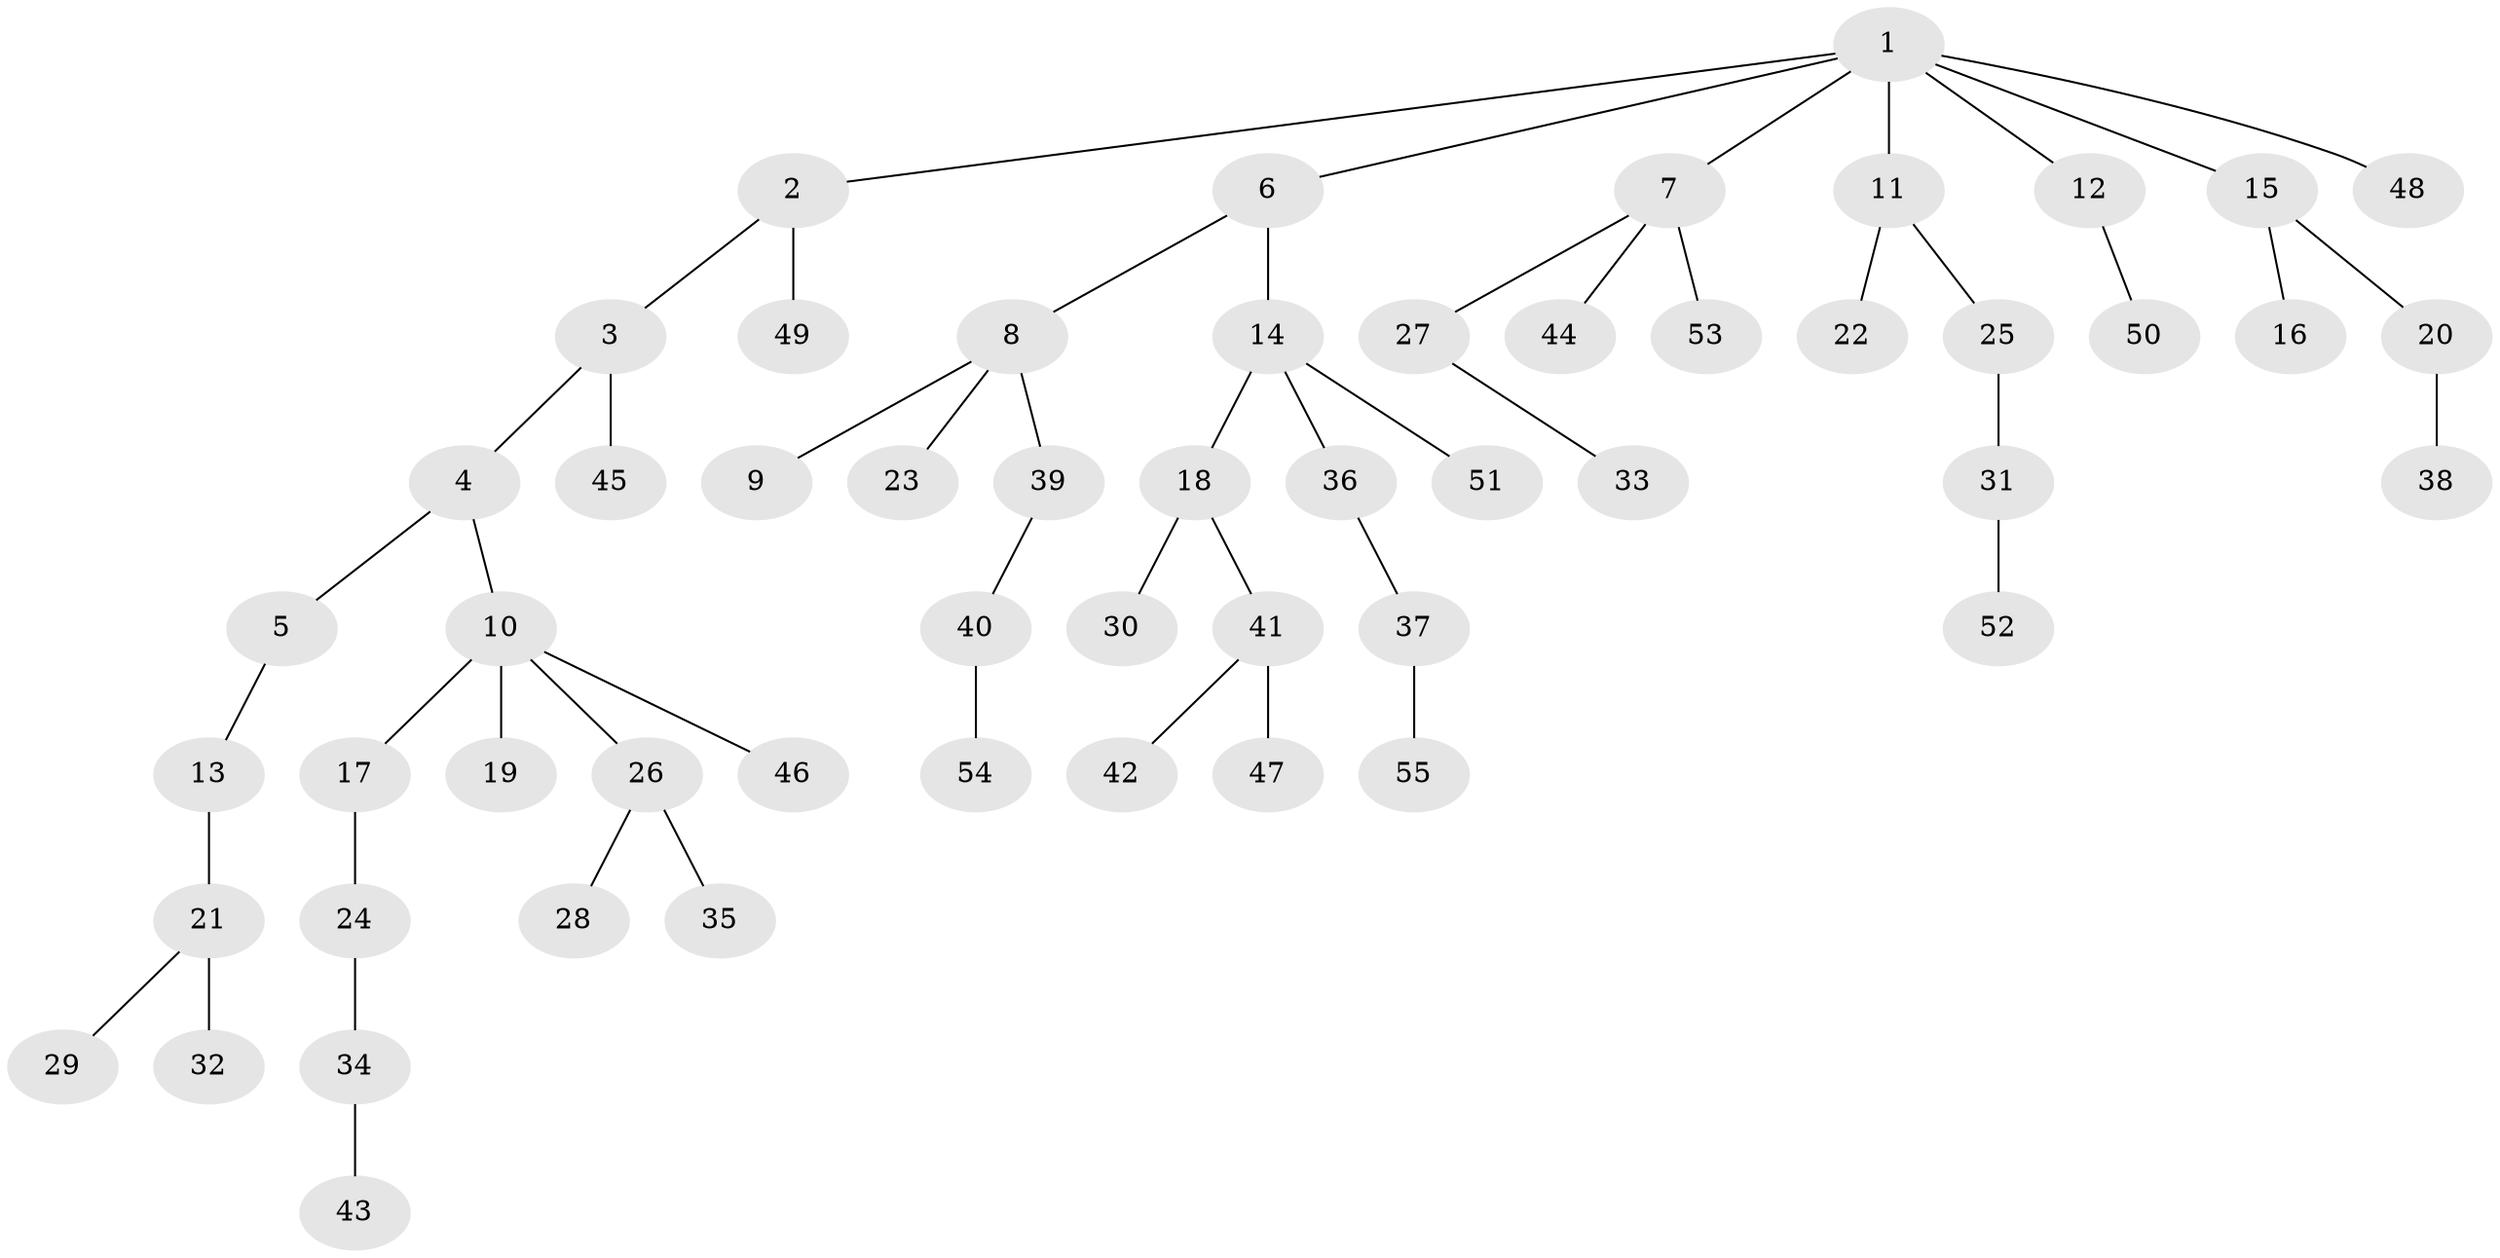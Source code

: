 // Generated by graph-tools (version 1.1) at 2025/26/03/09/25 03:26:25]
// undirected, 55 vertices, 54 edges
graph export_dot {
graph [start="1"]
  node [color=gray90,style=filled];
  1;
  2;
  3;
  4;
  5;
  6;
  7;
  8;
  9;
  10;
  11;
  12;
  13;
  14;
  15;
  16;
  17;
  18;
  19;
  20;
  21;
  22;
  23;
  24;
  25;
  26;
  27;
  28;
  29;
  30;
  31;
  32;
  33;
  34;
  35;
  36;
  37;
  38;
  39;
  40;
  41;
  42;
  43;
  44;
  45;
  46;
  47;
  48;
  49;
  50;
  51;
  52;
  53;
  54;
  55;
  1 -- 2;
  1 -- 6;
  1 -- 7;
  1 -- 11;
  1 -- 12;
  1 -- 15;
  1 -- 48;
  2 -- 3;
  2 -- 49;
  3 -- 4;
  3 -- 45;
  4 -- 5;
  4 -- 10;
  5 -- 13;
  6 -- 8;
  6 -- 14;
  7 -- 27;
  7 -- 44;
  7 -- 53;
  8 -- 9;
  8 -- 23;
  8 -- 39;
  10 -- 17;
  10 -- 19;
  10 -- 26;
  10 -- 46;
  11 -- 22;
  11 -- 25;
  12 -- 50;
  13 -- 21;
  14 -- 18;
  14 -- 36;
  14 -- 51;
  15 -- 16;
  15 -- 20;
  17 -- 24;
  18 -- 30;
  18 -- 41;
  20 -- 38;
  21 -- 29;
  21 -- 32;
  24 -- 34;
  25 -- 31;
  26 -- 28;
  26 -- 35;
  27 -- 33;
  31 -- 52;
  34 -- 43;
  36 -- 37;
  37 -- 55;
  39 -- 40;
  40 -- 54;
  41 -- 42;
  41 -- 47;
}

